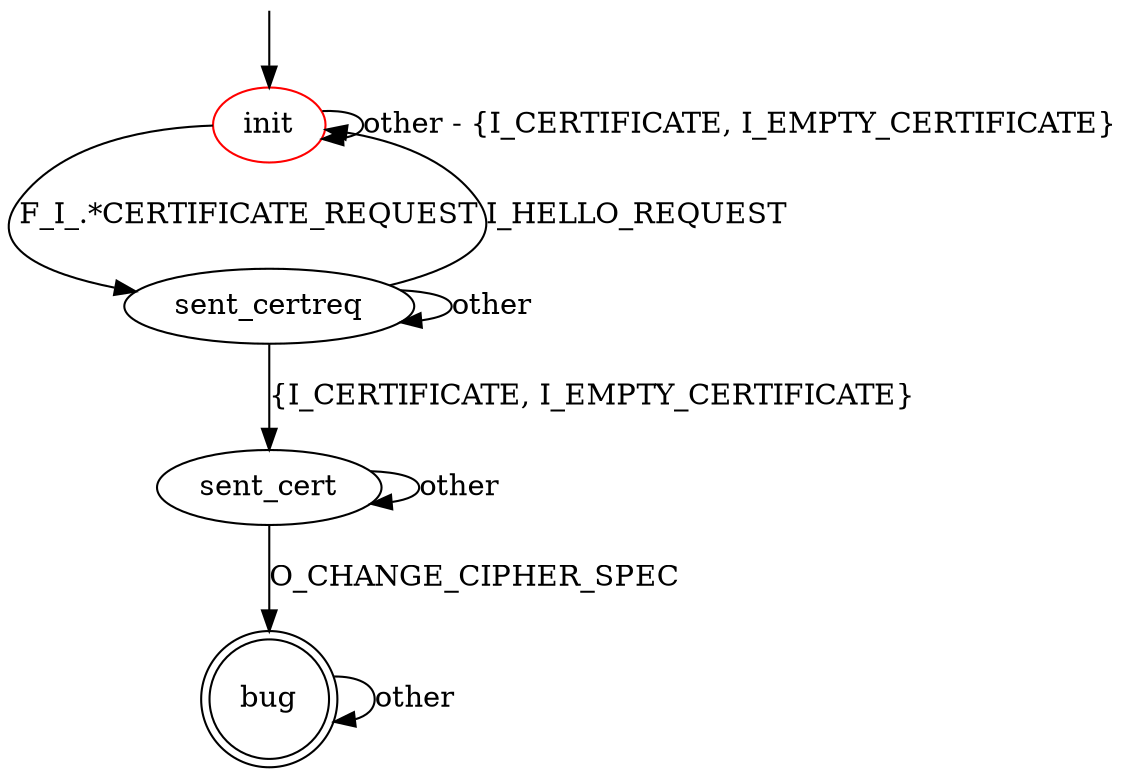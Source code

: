 digraph G {
label=""
init [color="red"]
bug [shape="doublecircle"]

init -> sent_certreq [label="F_I_.*CERTIFICATE_REQUEST"]
init -> init [label="other - {I_CERTIFICATE, I_EMPTY_CERTIFICATE}"]
sent_certreq -> sent_cert [label="{I_CERTIFICATE, I_EMPTY_CERTIFICATE}"]
sent_certreq -> init [label="I_HELLO_REQUEST"]
sent_certreq -> sent_certreq [label="other"]
sent_cert -> bug [label="O_CHANGE_CIPHER_SPEC"]
sent_cert -> sent_cert [label="other"]

bug -> bug [label="other"]

__start0 [label="" shape="none" width="0" height="0"];
__start0 -> init;
}
